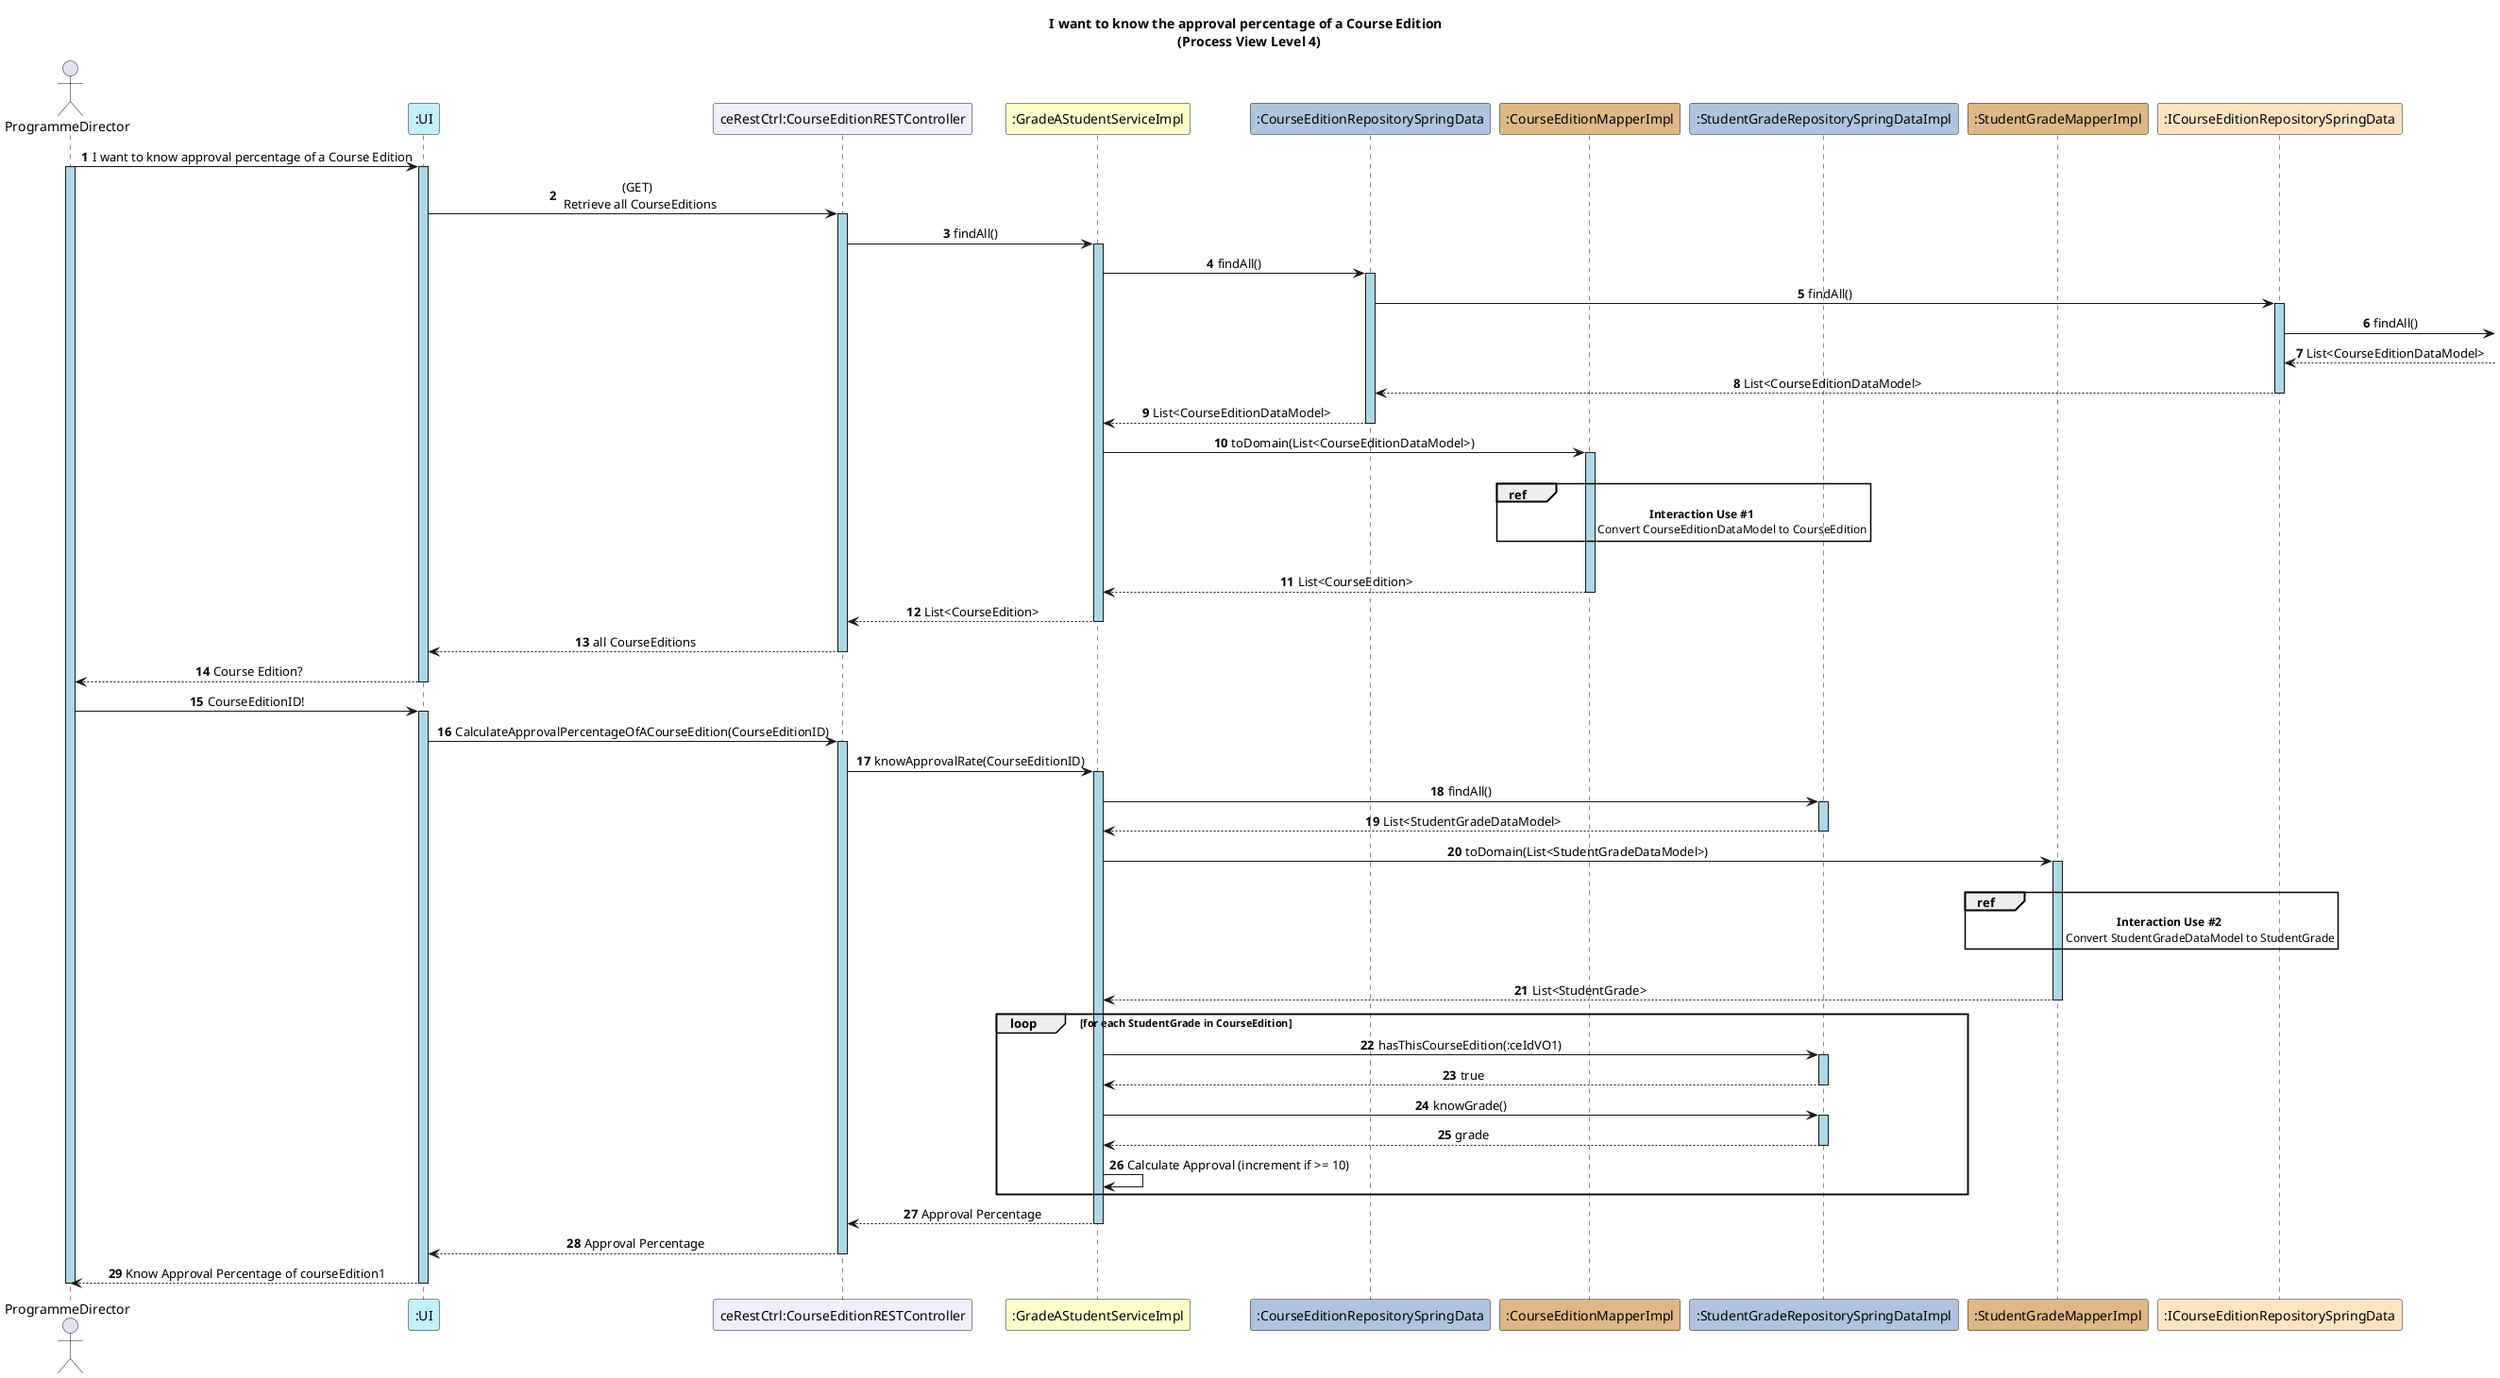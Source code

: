@startuml
autonumber
skinparam sequenceMessageAlign center
skinparam sequenceLifeLineBackgroundColor lightblue
title I want to know the approval percentage of a Course Edition \n (Process View Level 4)

actor ProgrammeDirector
participant ":UI" as UI #application
participant "ceRestCtrl:CourseEditionRESTController" as RestCtrl #motivation
participant ":GradeAStudentServiceImpl" as SGService #business
participant ":CourseEditionRepositorySpringData" as courseEditionRepo #lightsteelblue
participant ":CourseEditionMapperImpl" as ceMapper #burlywood
participant ":StudentGradeRepositorySpringDataImpl" as SGRepoSpringData #lightsteelblue
participant ":StudentGradeMapperImpl" as sgMapper #burlywood
participant ":ICourseEditionRepositorySpringData" as iCourseEditionRepo #bisque

ProgrammeDirector -> UI : I want to know approval percentage of a Course Edition
activate ProgrammeDirector
activate UI

UI -> RestCtrl : (GET) \n Retrieve all CourseEditions
activate RestCtrl

RestCtrl -> SGService : findAll()
activate SGService

SGService -> courseEditionRepo : findAll()
activate courseEditionRepo

courseEditionRepo -> iCourseEditionRepo : findAll()
activate iCourseEditionRepo

iCourseEditionRepo -> : findAll()
iCourseEditionRepo <-- : List<CourseEditionDataModel>
courseEditionRepo <-- iCourseEditionRepo : List<CourseEditionDataModel>
deactivate iCourseEditionRepo

courseEditionRepo --> SGService : List<CourseEditionDataModel>
deactivate courseEditionRepo

SGService -> ceMapper : toDomain(List<CourseEditionDataModel>)
activate ceMapper

|||
ref over ceMapper
 \t    **Interaction Use #1**
        \t\t\t\t Convert CourseEditionDataModel to CourseEdition
end ref
|||

ceMapper --> SGService : List<CourseEdition>
deactivate ceMapper

SGService --> RestCtrl : List<CourseEdition>
deactivate SGService

RestCtrl --> UI : all CourseEditions
deactivate RestCtrl

UI --> ProgrammeDirector : Course Edition?
deactivate UI

ProgrammeDirector -> UI : CourseEditionID!
activate UI

UI -> RestCtrl : CalculateApprovalPercentageOfACourseEdition(CourseEditionID)
activate RestCtrl

RestCtrl -> SGService : knowApprovalRate(CourseEditionID)
activate SGService

SGService -> SGRepoSpringData : findAll()
activate SGRepoSpringData

SGRepoSpringData --> SGService : List<StudentGradeDataModel>
deactivate SGRepoSpringData

SGService -> sgMapper : toDomain(List<StudentGradeDataModel>)
activate sgMapper

|||
ref over sgMapper
 \t    **Interaction Use #2**
        \t\t\t\t Convert StudentGradeDataModel to StudentGrade
end ref
|||

sgMapper --> SGService : List<StudentGrade>
deactivate sgMapper

loop for each StudentGrade in CourseEdition
    SGService -> SGRepoSpringData : hasThisCourseEdition(:ceIdVO1)
    activate SGRepoSpringData
    SGRepoSpringData --> SGService : true
    deactivate SGRepoSpringData

    SGService -> SGRepoSpringData : knowGrade()
    activate SGRepoSpringData
    SGRepoSpringData --> SGService : grade
    deactivate SGRepoSpringData

    SGService -> SGService : Calculate Approval (increment if >= 10)
end

SGService --> RestCtrl : Approval Percentage
deactivate SGService

RestCtrl --> UI : Approval Percentage
deactivate RestCtrl

UI --> ProgrammeDirector : Know Approval Percentage of courseEdition1
deactivate UI
deactivate ProgrammeDirector
@enduml

